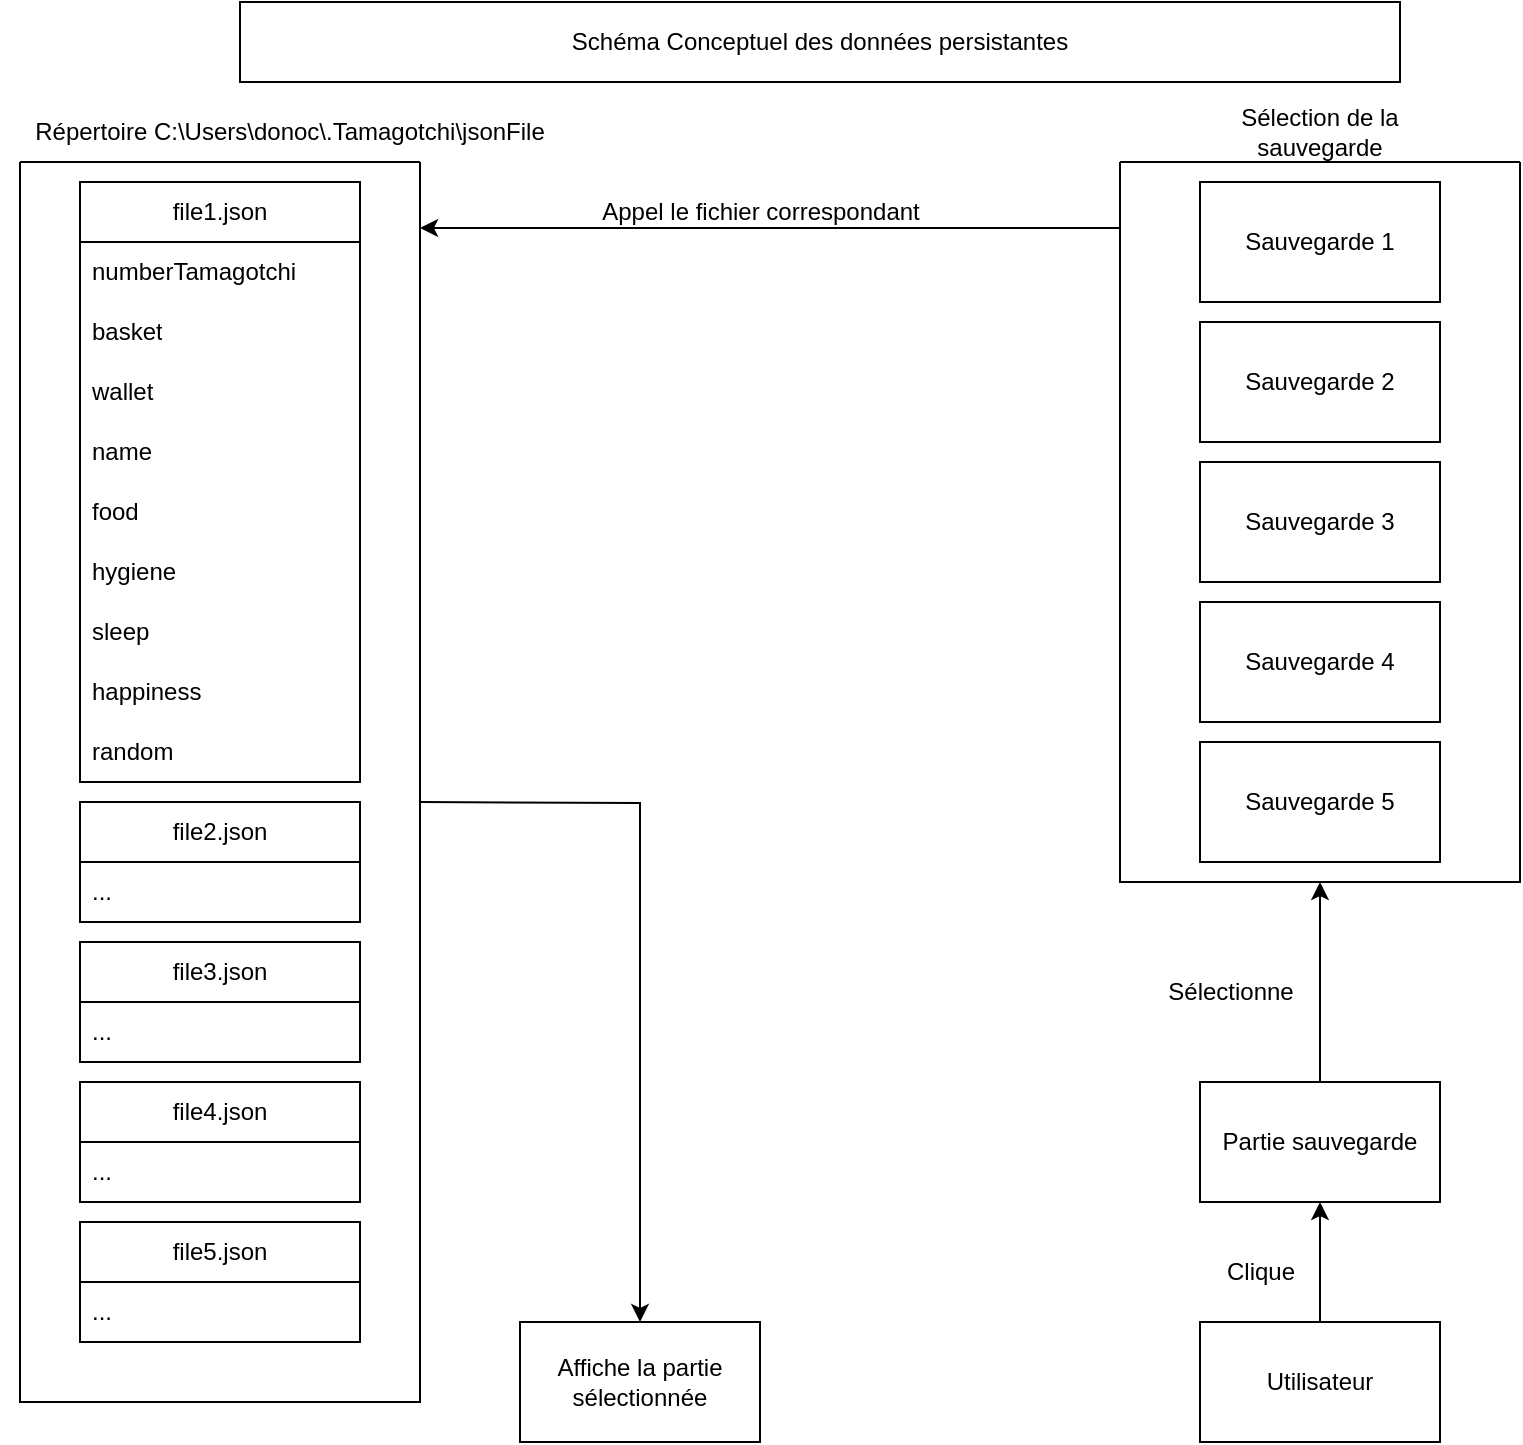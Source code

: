 <mxfile version="22.1.16" type="github">
  <diagram name="Page-1" id="RKldDxdXnzxLfKrf3fxR">
    <mxGraphModel dx="1236" dy="525" grid="1" gridSize="10" guides="1" tooltips="1" connect="1" arrows="1" fold="1" page="1" pageScale="1" pageWidth="827" pageHeight="1169" math="0" shadow="0">
      <root>
        <mxCell id="0" />
        <mxCell id="1" parent="0" />
        <mxCell id="Vucdj2E9eZRiBnAGtS3r-5" value="Schéma Conceptuel des données persistantes" style="rounded=0;whiteSpace=wrap;html=1;" parent="1" vertex="1">
          <mxGeometry x="120" y="40" width="580" height="40" as="geometry" />
        </mxCell>
        <mxCell id="Vucdj2E9eZRiBnAGtS3r-37" style="edgeStyle=orthogonalEdgeStyle;rounded=0;orthogonalLoop=1;jettySize=auto;html=1;entryX=0.5;entryY=0;entryDx=0;entryDy=0;" parent="1" target="b1lDhU_tFEFnao7fT0CD-32" edge="1">
          <mxGeometry relative="1" as="geometry">
            <mxPoint x="210" y="440" as="sourcePoint" />
            <mxPoint x="320" y="640" as="targetPoint" />
          </mxGeometry>
        </mxCell>
        <mxCell id="Vucdj2E9eZRiBnAGtS3r-6" value="" style="swimlane;startSize=0;" parent="1" vertex="1">
          <mxGeometry x="10" y="120" width="200" height="620" as="geometry" />
        </mxCell>
        <mxCell id="Vucdj2E9eZRiBnAGtS3r-1" value="file1.json" style="swimlane;fontStyle=0;childLayout=stackLayout;horizontal=1;startSize=30;horizontalStack=0;resizeParent=1;resizeParentMax=0;resizeLast=0;collapsible=1;marginBottom=0;whiteSpace=wrap;html=1;" parent="Vucdj2E9eZRiBnAGtS3r-6" vertex="1">
          <mxGeometry x="30" y="10" width="140" height="300" as="geometry" />
        </mxCell>
        <mxCell id="Vucdj2E9eZRiBnAGtS3r-2" value="numberTamagotchi" style="text;strokeColor=none;fillColor=none;align=left;verticalAlign=middle;spacingLeft=4;spacingRight=4;overflow=hidden;points=[[0,0.5],[1,0.5]];portConstraint=eastwest;rotatable=0;whiteSpace=wrap;html=1;" parent="Vucdj2E9eZRiBnAGtS3r-1" vertex="1">
          <mxGeometry y="30" width="140" height="30" as="geometry" />
        </mxCell>
        <mxCell id="Vucdj2E9eZRiBnAGtS3r-3" value="basket" style="text;strokeColor=none;fillColor=none;align=left;verticalAlign=middle;spacingLeft=4;spacingRight=4;overflow=hidden;points=[[0,0.5],[1,0.5]];portConstraint=eastwest;rotatable=0;whiteSpace=wrap;html=1;" parent="Vucdj2E9eZRiBnAGtS3r-1" vertex="1">
          <mxGeometry y="60" width="140" height="30" as="geometry" />
        </mxCell>
        <mxCell id="Vucdj2E9eZRiBnAGtS3r-4" value="wallet" style="text;strokeColor=none;fillColor=none;align=left;verticalAlign=middle;spacingLeft=4;spacingRight=4;overflow=hidden;points=[[0,0.5],[1,0.5]];portConstraint=eastwest;rotatable=0;whiteSpace=wrap;html=1;" parent="Vucdj2E9eZRiBnAGtS3r-1" vertex="1">
          <mxGeometry y="90" width="140" height="30" as="geometry" />
        </mxCell>
        <mxCell id="Vucdj2E9eZRiBnAGtS3r-20" value="name" style="text;strokeColor=none;fillColor=none;align=left;verticalAlign=middle;spacingLeft=4;spacingRight=4;overflow=hidden;points=[[0,0.5],[1,0.5]];portConstraint=eastwest;rotatable=0;whiteSpace=wrap;html=1;" parent="Vucdj2E9eZRiBnAGtS3r-1" vertex="1">
          <mxGeometry y="120" width="140" height="30" as="geometry" />
        </mxCell>
        <mxCell id="Vucdj2E9eZRiBnAGtS3r-21" value="food" style="text;strokeColor=none;fillColor=none;align=left;verticalAlign=middle;spacingLeft=4;spacingRight=4;overflow=hidden;points=[[0,0.5],[1,0.5]];portConstraint=eastwest;rotatable=0;whiteSpace=wrap;html=1;" parent="Vucdj2E9eZRiBnAGtS3r-1" vertex="1">
          <mxGeometry y="150" width="140" height="30" as="geometry" />
        </mxCell>
        <mxCell id="Vucdj2E9eZRiBnAGtS3r-23" value="hygiene" style="text;strokeColor=none;fillColor=none;align=left;verticalAlign=middle;spacingLeft=4;spacingRight=4;overflow=hidden;points=[[0,0.5],[1,0.5]];portConstraint=eastwest;rotatable=0;whiteSpace=wrap;html=1;" parent="Vucdj2E9eZRiBnAGtS3r-1" vertex="1">
          <mxGeometry y="180" width="140" height="30" as="geometry" />
        </mxCell>
        <mxCell id="Vucdj2E9eZRiBnAGtS3r-24" value="sleep" style="text;strokeColor=none;fillColor=none;align=left;verticalAlign=middle;spacingLeft=4;spacingRight=4;overflow=hidden;points=[[0,0.5],[1,0.5]];portConstraint=eastwest;rotatable=0;whiteSpace=wrap;html=1;" parent="Vucdj2E9eZRiBnAGtS3r-1" vertex="1">
          <mxGeometry y="210" width="140" height="30" as="geometry" />
        </mxCell>
        <mxCell id="Vucdj2E9eZRiBnAGtS3r-26" value="happiness" style="text;strokeColor=none;fillColor=none;align=left;verticalAlign=middle;spacingLeft=4;spacingRight=4;overflow=hidden;points=[[0,0.5],[1,0.5]];portConstraint=eastwest;rotatable=0;whiteSpace=wrap;html=1;" parent="Vucdj2E9eZRiBnAGtS3r-1" vertex="1">
          <mxGeometry y="240" width="140" height="30" as="geometry" />
        </mxCell>
        <mxCell id="Vucdj2E9eZRiBnAGtS3r-25" value="random" style="text;strokeColor=none;fillColor=none;align=left;verticalAlign=middle;spacingLeft=4;spacingRight=4;overflow=hidden;points=[[0,0.5],[1,0.5]];portConstraint=eastwest;rotatable=0;whiteSpace=wrap;html=1;" parent="Vucdj2E9eZRiBnAGtS3r-1" vertex="1">
          <mxGeometry y="270" width="140" height="30" as="geometry" />
        </mxCell>
        <mxCell id="b1lDhU_tFEFnao7fT0CD-1" value="file2.json" style="swimlane;fontStyle=0;childLayout=stackLayout;horizontal=1;startSize=30;horizontalStack=0;resizeParent=1;resizeParentMax=0;resizeLast=0;collapsible=1;marginBottom=0;whiteSpace=wrap;html=1;" parent="Vucdj2E9eZRiBnAGtS3r-6" vertex="1">
          <mxGeometry x="30" y="320" width="140" height="60" as="geometry" />
        </mxCell>
        <mxCell id="b1lDhU_tFEFnao7fT0CD-2" value="..." style="text;strokeColor=none;fillColor=none;align=left;verticalAlign=middle;spacingLeft=4;spacingRight=4;overflow=hidden;points=[[0,0.5],[1,0.5]];portConstraint=eastwest;rotatable=0;whiteSpace=wrap;html=1;" parent="b1lDhU_tFEFnao7fT0CD-1" vertex="1">
          <mxGeometry y="30" width="140" height="30" as="geometry" />
        </mxCell>
        <mxCell id="b1lDhU_tFEFnao7fT0CD-21" value="file3.json" style="swimlane;fontStyle=0;childLayout=stackLayout;horizontal=1;startSize=30;horizontalStack=0;resizeParent=1;resizeParentMax=0;resizeLast=0;collapsible=1;marginBottom=0;whiteSpace=wrap;html=1;" parent="Vucdj2E9eZRiBnAGtS3r-6" vertex="1">
          <mxGeometry x="30" y="390" width="140" height="60" as="geometry" />
        </mxCell>
        <mxCell id="b1lDhU_tFEFnao7fT0CD-22" value="..." style="text;strokeColor=none;fillColor=none;align=left;verticalAlign=middle;spacingLeft=4;spacingRight=4;overflow=hidden;points=[[0,0.5],[1,0.5]];portConstraint=eastwest;rotatable=0;whiteSpace=wrap;html=1;" parent="b1lDhU_tFEFnao7fT0CD-21" vertex="1">
          <mxGeometry y="30" width="140" height="30" as="geometry" />
        </mxCell>
        <mxCell id="b1lDhU_tFEFnao7fT0CD-23" value="file4.json" style="swimlane;fontStyle=0;childLayout=stackLayout;horizontal=1;startSize=30;horizontalStack=0;resizeParent=1;resizeParentMax=0;resizeLast=0;collapsible=1;marginBottom=0;whiteSpace=wrap;html=1;" parent="Vucdj2E9eZRiBnAGtS3r-6" vertex="1">
          <mxGeometry x="30" y="460" width="140" height="60" as="geometry" />
        </mxCell>
        <mxCell id="b1lDhU_tFEFnao7fT0CD-24" value="..." style="text;strokeColor=none;fillColor=none;align=left;verticalAlign=middle;spacingLeft=4;spacingRight=4;overflow=hidden;points=[[0,0.5],[1,0.5]];portConstraint=eastwest;rotatable=0;whiteSpace=wrap;html=1;" parent="b1lDhU_tFEFnao7fT0CD-23" vertex="1">
          <mxGeometry y="30" width="140" height="30" as="geometry" />
        </mxCell>
        <mxCell id="b1lDhU_tFEFnao7fT0CD-25" value="file5.json" style="swimlane;fontStyle=0;childLayout=stackLayout;horizontal=1;startSize=30;horizontalStack=0;resizeParent=1;resizeParentMax=0;resizeLast=0;collapsible=1;marginBottom=0;whiteSpace=wrap;html=1;" parent="Vucdj2E9eZRiBnAGtS3r-6" vertex="1">
          <mxGeometry x="30" y="530" width="140" height="60" as="geometry" />
        </mxCell>
        <mxCell id="b1lDhU_tFEFnao7fT0CD-26" value="..." style="text;strokeColor=none;fillColor=none;align=left;verticalAlign=middle;spacingLeft=4;spacingRight=4;overflow=hidden;points=[[0,0.5],[1,0.5]];portConstraint=eastwest;rotatable=0;whiteSpace=wrap;html=1;" parent="b1lDhU_tFEFnao7fT0CD-25" vertex="1">
          <mxGeometry y="30" width="140" height="30" as="geometry" />
        </mxCell>
        <mxCell id="Vucdj2E9eZRiBnAGtS3r-7" value="Répertoire&amp;nbsp;C:\Users\donoc\.Tamagotchi\jsonFile" style="text;html=1;strokeColor=none;fillColor=none;align=center;verticalAlign=middle;whiteSpace=wrap;rounded=0;" parent="1" vertex="1">
          <mxGeometry y="90" width="290" height="30" as="geometry" />
        </mxCell>
        <mxCell id="Vucdj2E9eZRiBnAGtS3r-9" value="" style="swimlane;startSize=0;" parent="1" vertex="1">
          <mxGeometry x="560" y="120" width="200" height="360" as="geometry" />
        </mxCell>
        <mxCell id="Vucdj2E9eZRiBnAGtS3r-32" value="Sauvegarde 1" style="rounded=0;whiteSpace=wrap;html=1;" parent="Vucdj2E9eZRiBnAGtS3r-9" vertex="1">
          <mxGeometry x="40" y="10" width="120" height="60" as="geometry" />
        </mxCell>
        <mxCell id="Vucdj2E9eZRiBnAGtS3r-33" value="Sauvegarde 2" style="rounded=0;whiteSpace=wrap;html=1;" parent="Vucdj2E9eZRiBnAGtS3r-9" vertex="1">
          <mxGeometry x="40" y="80" width="120" height="60" as="geometry" />
        </mxCell>
        <mxCell id="Vucdj2E9eZRiBnAGtS3r-34" value="Sauvegarde 3" style="rounded=0;whiteSpace=wrap;html=1;" parent="Vucdj2E9eZRiBnAGtS3r-9" vertex="1">
          <mxGeometry x="40" y="150" width="120" height="60" as="geometry" />
        </mxCell>
        <mxCell id="Vucdj2E9eZRiBnAGtS3r-35" value="Sauvegarde 4" style="rounded=0;whiteSpace=wrap;html=1;" parent="Vucdj2E9eZRiBnAGtS3r-9" vertex="1">
          <mxGeometry x="40" y="220" width="120" height="60" as="geometry" />
        </mxCell>
        <mxCell id="Vucdj2E9eZRiBnAGtS3r-36" value="Sauvegarde 5" style="rounded=0;whiteSpace=wrap;html=1;" parent="Vucdj2E9eZRiBnAGtS3r-9" vertex="1">
          <mxGeometry x="40" y="290" width="120" height="60" as="geometry" />
        </mxCell>
        <mxCell id="Vucdj2E9eZRiBnAGtS3r-10" value="Sélection de la sauvegarde" style="text;html=1;strokeColor=none;fillColor=none;align=center;verticalAlign=middle;whiteSpace=wrap;rounded=0;" parent="1" vertex="1">
          <mxGeometry x="600" y="90" width="120" height="30" as="geometry" />
        </mxCell>
        <mxCell id="Vucdj2E9eZRiBnAGtS3r-27" value="Partie sauvegarde" style="rounded=0;whiteSpace=wrap;html=1;" parent="1" vertex="1">
          <mxGeometry x="600" y="580" width="120" height="60" as="geometry" />
        </mxCell>
        <mxCell id="Vucdj2E9eZRiBnAGtS3r-29" style="edgeStyle=orthogonalEdgeStyle;rounded=0;orthogonalLoop=1;jettySize=auto;html=1;" parent="1" edge="1">
          <mxGeometry relative="1" as="geometry">
            <mxPoint x="560" y="153" as="sourcePoint" />
            <mxPoint x="210" y="153" as="targetPoint" />
          </mxGeometry>
        </mxCell>
        <mxCell id="Vucdj2E9eZRiBnAGtS3r-39" style="edgeStyle=orthogonalEdgeStyle;rounded=0;orthogonalLoop=1;jettySize=auto;html=1;exitX=0.5;exitY=0;exitDx=0;exitDy=0;" parent="1" source="Vucdj2E9eZRiBnAGtS3r-38" edge="1">
          <mxGeometry relative="1" as="geometry">
            <mxPoint x="660" y="640" as="targetPoint" />
          </mxGeometry>
        </mxCell>
        <mxCell id="Vucdj2E9eZRiBnAGtS3r-38" value="Utilisateur" style="rounded=0;whiteSpace=wrap;html=1;" parent="1" vertex="1">
          <mxGeometry x="600" y="700" width="120" height="60" as="geometry" />
        </mxCell>
        <mxCell id="b1lDhU_tFEFnao7fT0CD-28" value="Clique" style="text;html=1;align=center;verticalAlign=middle;resizable=0;points=[];autosize=1;strokeColor=none;fillColor=none;" parent="1" vertex="1">
          <mxGeometry x="600" y="660" width="60" height="30" as="geometry" />
        </mxCell>
        <mxCell id="b1lDhU_tFEFnao7fT0CD-29" value="" style="endArrow=classic;html=1;rounded=0;exitX=0.5;exitY=0;exitDx=0;exitDy=0;entryX=0.5;entryY=1;entryDx=0;entryDy=0;" parent="1" source="Vucdj2E9eZRiBnAGtS3r-27" target="Vucdj2E9eZRiBnAGtS3r-9" edge="1">
          <mxGeometry width="50" height="50" relative="1" as="geometry">
            <mxPoint x="390" y="550" as="sourcePoint" />
            <mxPoint x="440" y="500" as="targetPoint" />
          </mxGeometry>
        </mxCell>
        <mxCell id="b1lDhU_tFEFnao7fT0CD-30" value="Sélectionne" style="text;html=1;align=center;verticalAlign=middle;resizable=0;points=[];autosize=1;strokeColor=none;fillColor=none;" parent="1" vertex="1">
          <mxGeometry x="570" y="520" width="90" height="30" as="geometry" />
        </mxCell>
        <mxCell id="b1lDhU_tFEFnao7fT0CD-32" value="Affiche la partie sélectionnée" style="rounded=0;whiteSpace=wrap;html=1;" parent="1" vertex="1">
          <mxGeometry x="260" y="700" width="120" height="60" as="geometry" />
        </mxCell>
        <mxCell id="b1lDhU_tFEFnao7fT0CD-33" value="Appel le fichier correspondant" style="text;html=1;align=center;verticalAlign=middle;resizable=0;points=[];autosize=1;strokeColor=none;fillColor=none;" parent="1" vertex="1">
          <mxGeometry x="290" y="130" width="180" height="30" as="geometry" />
        </mxCell>
      </root>
    </mxGraphModel>
  </diagram>
</mxfile>
